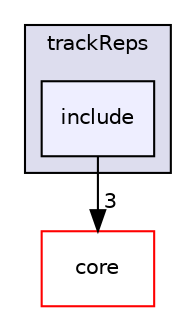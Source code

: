 digraph "genfit/trackReps/include" {
  compound=true
  node [ fontsize="10", fontname="Helvetica"];
  edge [ labelfontsize="10", labelfontname="Helvetica"];
  subgraph clusterdir_0e3f7579cc1826c2479a35ae63f11e4e {
    graph [ bgcolor="#ddddee", pencolor="black", label="trackReps" fontname="Helvetica", fontsize="10", URL="dir_0e3f7579cc1826c2479a35ae63f11e4e.html"]
  dir_38534ed8c3be05fe7bfabb89c4156ce6 [shape=box, label="include", style="filled", fillcolor="#eeeeff", pencolor="black", URL="dir_38534ed8c3be05fe7bfabb89c4156ce6.html"];
  }
  dir_7a40b7556c10f243ca9453eab1d74876 [shape=box label="core" fillcolor="white" style="filled" color="red" URL="dir_7a40b7556c10f243ca9453eab1d74876.html"];
  dir_38534ed8c3be05fe7bfabb89c4156ce6->dir_7a40b7556c10f243ca9453eab1d74876 [headlabel="3", labeldistance=1.5 headhref="dir_000053_000029.html"];
}

